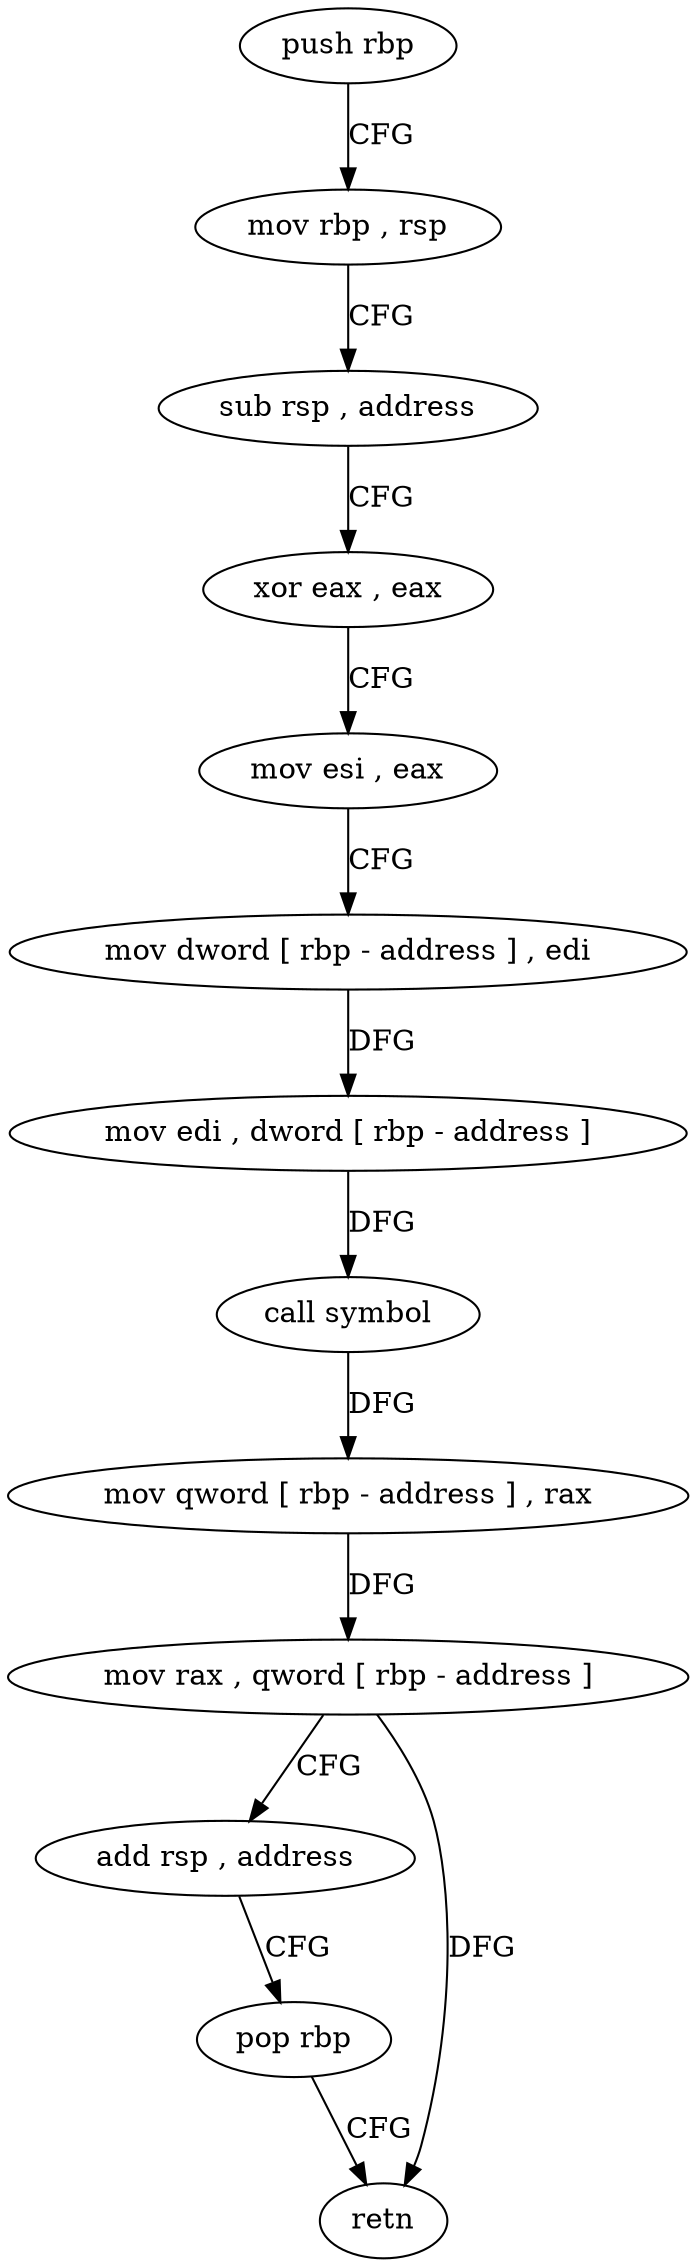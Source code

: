 digraph "func" {
"4261984" [label = "push rbp" ]
"4261985" [label = "mov rbp , rsp" ]
"4261988" [label = "sub rsp , address" ]
"4261992" [label = "xor eax , eax" ]
"4261994" [label = "mov esi , eax" ]
"4261996" [label = "mov dword [ rbp - address ] , edi" ]
"4261999" [label = "mov edi , dword [ rbp - address ]" ]
"4262002" [label = "call symbol" ]
"4262007" [label = "mov qword [ rbp - address ] , rax" ]
"4262011" [label = "mov rax , qword [ rbp - address ]" ]
"4262015" [label = "add rsp , address" ]
"4262019" [label = "pop rbp" ]
"4262020" [label = "retn" ]
"4261984" -> "4261985" [ label = "CFG" ]
"4261985" -> "4261988" [ label = "CFG" ]
"4261988" -> "4261992" [ label = "CFG" ]
"4261992" -> "4261994" [ label = "CFG" ]
"4261994" -> "4261996" [ label = "CFG" ]
"4261996" -> "4261999" [ label = "DFG" ]
"4261999" -> "4262002" [ label = "DFG" ]
"4262002" -> "4262007" [ label = "DFG" ]
"4262007" -> "4262011" [ label = "DFG" ]
"4262011" -> "4262015" [ label = "CFG" ]
"4262011" -> "4262020" [ label = "DFG" ]
"4262015" -> "4262019" [ label = "CFG" ]
"4262019" -> "4262020" [ label = "CFG" ]
}

